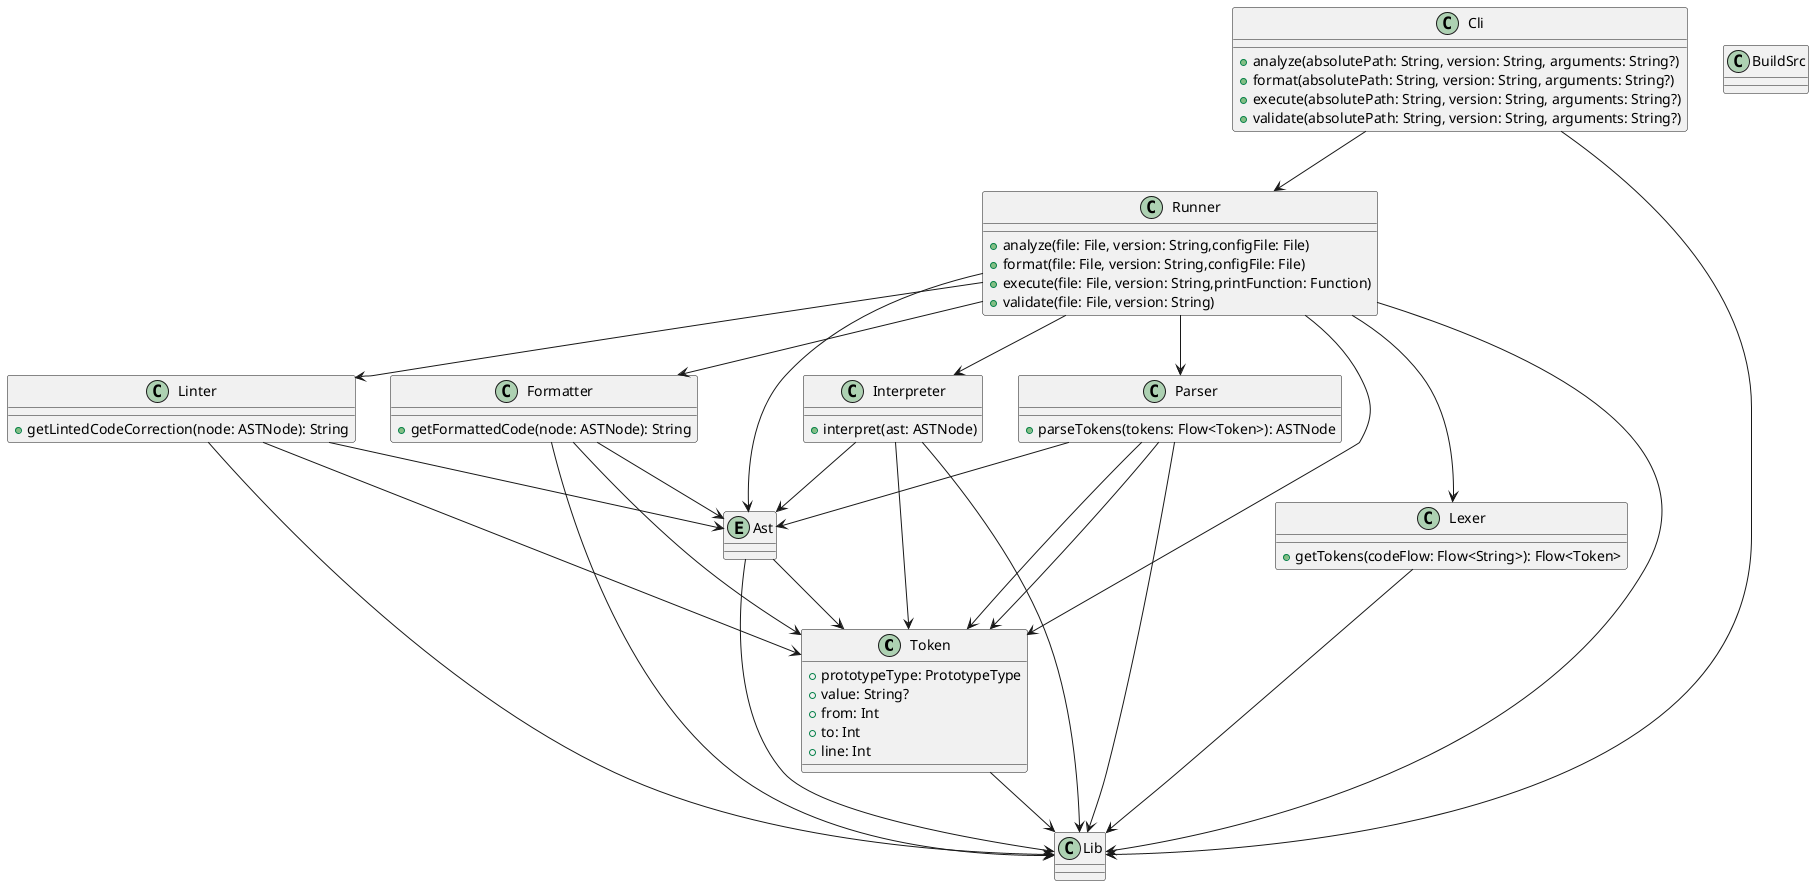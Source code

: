 @startuml
class Token {
    + prototypeType: PrototypeType
    + value: String?
    + from: Int
    + to: Int
    + line: Int
}
Token --> Lib
entity Ast {}

Ast --> Lib
Ast --> Token

class Parser {
    + parseTokens(tokens: Flow<Token>): ASTNode
}

Parser --> Lib
Parser --> Ast
Parser --> Token

class Lexer {
    + getTokens(codeFlow: Flow<String>): Flow<Token>
}

Lexer --> Lib
Parser --> Token

class Interpreter {
    + interpret(ast: ASTNode)
}

Interpreter --> Lib
Interpreter --> Ast
Interpreter --> Token

class Formatter {
    + getFormattedCode(node: ASTNode): String
}

Formatter --> Lib
Formatter --> Ast
Formatter --> Token

class Runner {
    + analyze(file: File, version: String,configFile: File)
    + format(file: File, version: String,configFile: File)
    + execute(file: File, version: String,printFunction: Function)
    + validate(file: File, version: String)
}

Runner --> Lib
Runner --> Ast
Runner --> Token
Runner --> Parser
Runner --> Lexer
Runner --> Interpreter
Runner --> Formatter
Runner --> Linter

class Cli {
    + analyze(absolutePath: String, version: String, arguments: String?)
    + format(absolutePath: String, version: String, arguments: String?)
    + execute(absolutePath: String, version: String, arguments: String?)
    + validate(absolutePath: String, version: String, arguments: String?)
}

Cli --> Runner
Cli --> Lib

class BuildSrc {
}

class Linter {
    +  getLintedCodeCorrection(node: ASTNode): String
}

Linter --> Lib
Linter --> Ast
Linter --> Token



@enduml
